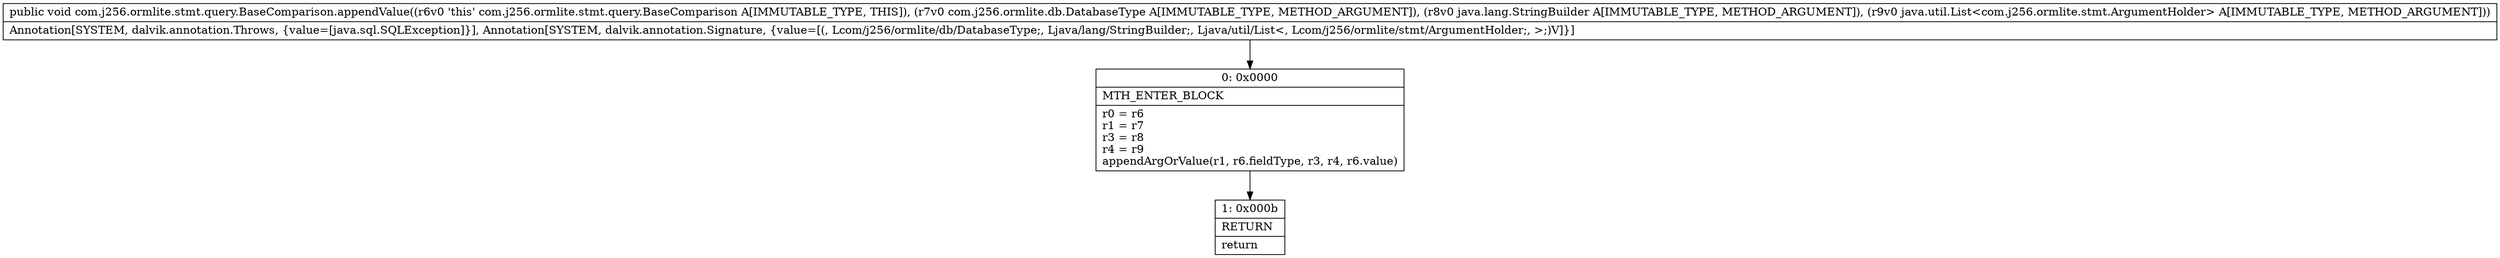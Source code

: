 digraph "CFG forcom.j256.ormlite.stmt.query.BaseComparison.appendValue(Lcom\/j256\/ormlite\/db\/DatabaseType;Ljava\/lang\/StringBuilder;Ljava\/util\/List;)V" {
Node_0 [shape=record,label="{0\:\ 0x0000|MTH_ENTER_BLOCK\l|r0 = r6\lr1 = r7\lr3 = r8\lr4 = r9\lappendArgOrValue(r1, r6.fieldType, r3, r4, r6.value)\l}"];
Node_1 [shape=record,label="{1\:\ 0x000b|RETURN\l|return\l}"];
MethodNode[shape=record,label="{public void com.j256.ormlite.stmt.query.BaseComparison.appendValue((r6v0 'this' com.j256.ormlite.stmt.query.BaseComparison A[IMMUTABLE_TYPE, THIS]), (r7v0 com.j256.ormlite.db.DatabaseType A[IMMUTABLE_TYPE, METHOD_ARGUMENT]), (r8v0 java.lang.StringBuilder A[IMMUTABLE_TYPE, METHOD_ARGUMENT]), (r9v0 java.util.List\<com.j256.ormlite.stmt.ArgumentHolder\> A[IMMUTABLE_TYPE, METHOD_ARGUMENT]))  | Annotation[SYSTEM, dalvik.annotation.Throws, \{value=[java.sql.SQLException]\}], Annotation[SYSTEM, dalvik.annotation.Signature, \{value=[(, Lcom\/j256\/ormlite\/db\/DatabaseType;, Ljava\/lang\/StringBuilder;, Ljava\/util\/List\<, Lcom\/j256\/ormlite\/stmt\/ArgumentHolder;, \>;)V]\}]\l}"];
MethodNode -> Node_0;
Node_0 -> Node_1;
}

